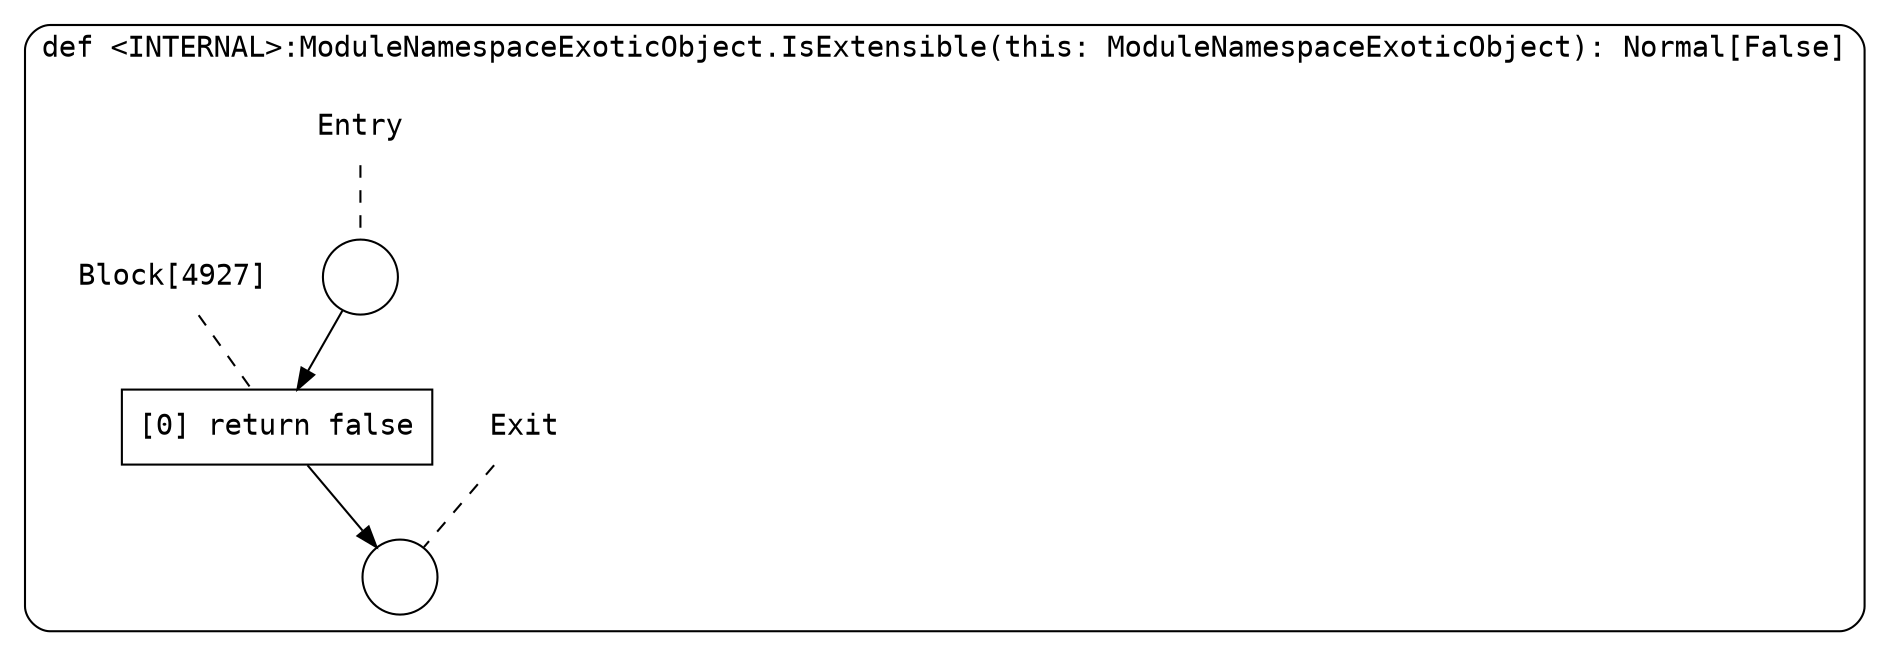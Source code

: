 digraph {
  graph [fontname = "Consolas"]
  node [fontname = "Consolas"]
  edge [fontname = "Consolas"]
  subgraph cluster1138 {
    label = "def <INTERNAL>:ModuleNamespaceExoticObject.IsExtensible(this: ModuleNamespaceExoticObject): Normal[False]"
    style = rounded
    cluster1138_entry_name [shape=none, label=<<font color="black">Entry</font>>]
    cluster1138_entry_name -> cluster1138_entry [arrowhead=none, color="black", style=dashed]
    cluster1138_entry [shape=circle label=" " color="black" fillcolor="white" style=filled]
    cluster1138_entry -> node4927 [color="black"]
    cluster1138_exit_name [shape=none, label=<<font color="black">Exit</font>>]
    cluster1138_exit_name -> cluster1138_exit [arrowhead=none, color="black", style=dashed]
    cluster1138_exit [shape=circle label=" " color="black" fillcolor="white" style=filled]
    node4927_name [shape=none, label=<<font color="black">Block[4927]</font>>]
    node4927_name -> node4927 [arrowhead=none, color="black", style=dashed]
    node4927 [shape=box, label=<<font color="black">[0] return false<BR ALIGN="LEFT"/></font>> color="black" fillcolor="white", style=filled]
    node4927 -> cluster1138_exit [color="black"]
  }
}